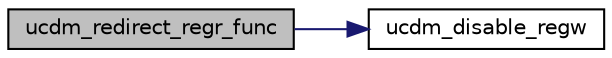 digraph "ucdm_redirect_regr_func"
{
 // INTERACTIVE_SVG=YES
 // LATEX_PDF_SIZE
  bgcolor="transparent";
  edge [fontname="Helvetica",fontsize="10",labelfontname="Helvetica",labelfontsize="10"];
  node [fontname="Helvetica",fontsize="10",shape=record];
  rankdir="LR";
  Node1 [label="ucdm_redirect_regr_func",height=0.2,width=0.4,color="black", fillcolor="grey75", style="filled", fontcolor="black",tooltip="Configure UCDM register read access on this register to redirect to a function pointer."];
  Node1 -> Node2 [color="midnightblue",fontsize="10",style="solid",fontname="Helvetica"];
  Node2 [label="ucdm_disable_regw",height=0.2,width=0.4,color="black",URL="$ucdm_8c.html#a2bd2008076de02636acd04189c80e4ff",tooltip="Disable UCDM register write access on a register."];
}

